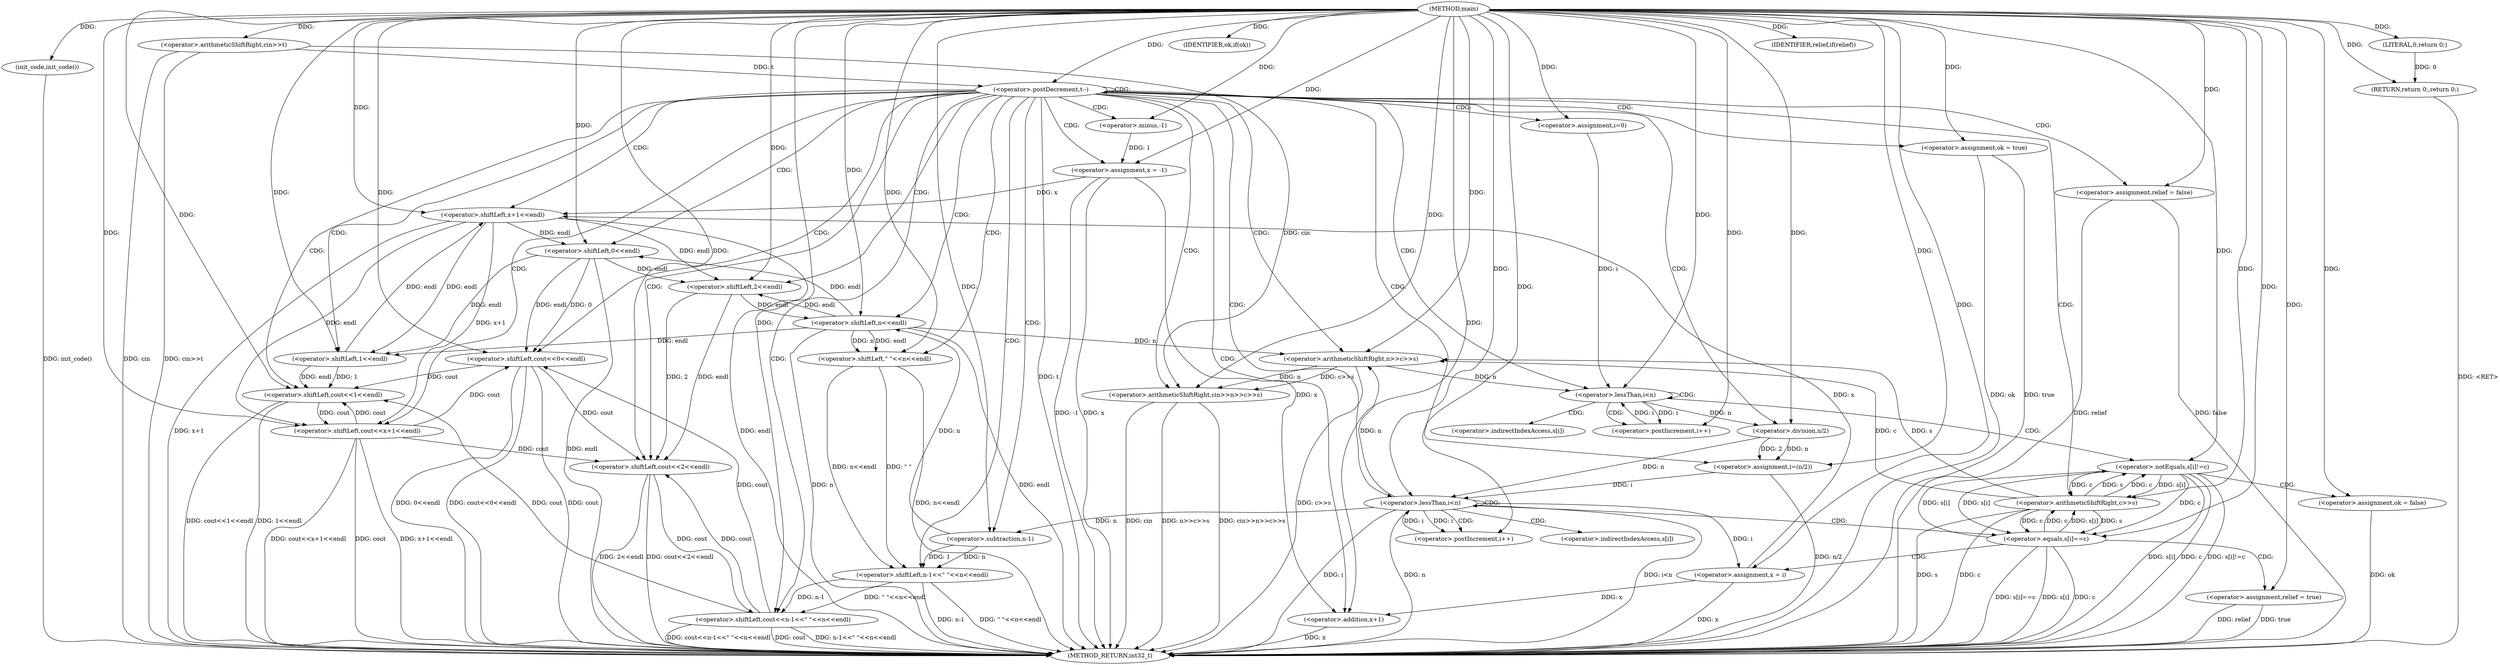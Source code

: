 digraph "main" {  
"1000282" [label = "(METHOD,main)" ]
"1000408" [label = "(METHOD_RETURN,int32_t)" ]
"1000284" [label = "(init_code,init_code())" ]
"1000286" [label = "(<operator>.arithmeticShiftRight,cin>>t)" ]
"1000406" [label = "(RETURN,return 0;,return 0;)" ]
"1000290" [label = "(<operator>.postDecrement,t--)" ]
"1000407" [label = "(LITERAL,0,return 0;)" ]
"1000296" [label = "(<operator>.arithmeticShiftRight,cin>>n>>c>>s)" ]
"1000304" [label = "(<operator>.assignment,ok = true)" ]
"1000329" [label = "(<operator>.assignment,relief = false)" ]
"1000333" [label = "(<operator>.assignment,x = -1)" ]
"1000309" [label = "(<operator>.assignment,i=0)" ]
"1000312" [label = "(<operator>.lessThan,i<n)" ]
"1000315" [label = "(<operator>.postIncrement,i++)" ]
"1000339" [label = "(<operator>.assignment,i=(n/2))" ]
"1000344" [label = "(<operator>.lessThan,i<n)" ]
"1000347" [label = "(<operator>.postIncrement,i++)" ]
"1000364" [label = "(IDENTIFIER,ok,if(ok))" ]
"1000298" [label = "(<operator>.arithmeticShiftRight,n>>c>>s)" ]
"1000335" [label = "(<operator>.minus,-1)" ]
"1000366" [label = "(<operator>.shiftLeft,cout<<0<<endl)" ]
"1000300" [label = "(<operator>.arithmeticShiftRight,c>>s)" ]
"1000319" [label = "(<operator>.notEquals,s[i]!=c)" ]
"1000341" [label = "(<operator>.division,n/2)" ]
"1000351" [label = "(<operator>.equals,s[i]==c)" ]
"1000325" [label = "(<operator>.assignment,ok = false)" ]
"1000357" [label = "(<operator>.assignment,relief = true)" ]
"1000360" [label = "(<operator>.assignment,x = i)" ]
"1000368" [label = "(<operator>.shiftLeft,0<<endl)" ]
"1000374" [label = "(IDENTIFIER,relief,if(relief))" ]
"1000376" [label = "(<operator>.shiftLeft,cout<<1<<endl)" ]
"1000381" [label = "(<operator>.shiftLeft,cout<<x+1<<endl)" ]
"1000390" [label = "(<operator>.shiftLeft,cout<<2<<endl)" ]
"1000395" [label = "(<operator>.shiftLeft,cout<<n-1<<\" \"<<n<<endl)" ]
"1000378" [label = "(<operator>.shiftLeft,1<<endl)" ]
"1000383" [label = "(<operator>.shiftLeft,x+1<<endl)" ]
"1000384" [label = "(<operator>.addition,x+1)" ]
"1000392" [label = "(<operator>.shiftLeft,2<<endl)" ]
"1000397" [label = "(<operator>.shiftLeft,n-1<<\" \"<<n<<endl)" ]
"1000398" [label = "(<operator>.subtraction,n-1)" ]
"1000401" [label = "(<operator>.shiftLeft,\" \"<<n<<endl)" ]
"1000403" [label = "(<operator>.shiftLeft,n<<endl)" ]
"1000320" [label = "(<operator>.indirectIndexAccess,s[i])" ]
"1000352" [label = "(<operator>.indirectIndexAccess,s[i])" ]
  "1000284" -> "1000408"  [ label = "DDG: init_code()"] 
  "1000286" -> "1000408"  [ label = "DDG: cin"] 
  "1000286" -> "1000408"  [ label = "DDG: cin>>t"] 
  "1000290" -> "1000408"  [ label = "DDG: t"] 
  "1000296" -> "1000408"  [ label = "DDG: cin"] 
  "1000300" -> "1000408"  [ label = "DDG: c"] 
  "1000300" -> "1000408"  [ label = "DDG: s"] 
  "1000298" -> "1000408"  [ label = "DDG: c>>s"] 
  "1000296" -> "1000408"  [ label = "DDG: n>>c>>s"] 
  "1000296" -> "1000408"  [ label = "DDG: cin>>n>>c>>s"] 
  "1000304" -> "1000408"  [ label = "DDG: ok"] 
  "1000304" -> "1000408"  [ label = "DDG: true"] 
  "1000329" -> "1000408"  [ label = "DDG: relief"] 
  "1000329" -> "1000408"  [ label = "DDG: false"] 
  "1000333" -> "1000408"  [ label = "DDG: x"] 
  "1000333" -> "1000408"  [ label = "DDG: -1"] 
  "1000339" -> "1000408"  [ label = "DDG: n/2"] 
  "1000344" -> "1000408"  [ label = "DDG: i"] 
  "1000344" -> "1000408"  [ label = "DDG: n"] 
  "1000344" -> "1000408"  [ label = "DDG: i<n"] 
  "1000390" -> "1000408"  [ label = "DDG: 2<<endl"] 
  "1000390" -> "1000408"  [ label = "DDG: cout<<2<<endl"] 
  "1000395" -> "1000408"  [ label = "DDG: cout"] 
  "1000397" -> "1000408"  [ label = "DDG: n-1"] 
  "1000403" -> "1000408"  [ label = "DDG: n"] 
  "1000403" -> "1000408"  [ label = "DDG: endl"] 
  "1000401" -> "1000408"  [ label = "DDG: n<<endl"] 
  "1000397" -> "1000408"  [ label = "DDG: \" \"<<n<<endl"] 
  "1000395" -> "1000408"  [ label = "DDG: n-1<<\" \"<<n<<endl"] 
  "1000395" -> "1000408"  [ label = "DDG: cout<<n-1<<\" \"<<n<<endl"] 
  "1000376" -> "1000408"  [ label = "DDG: 1<<endl"] 
  "1000376" -> "1000408"  [ label = "DDG: cout<<1<<endl"] 
  "1000381" -> "1000408"  [ label = "DDG: cout"] 
  "1000384" -> "1000408"  [ label = "DDG: x"] 
  "1000383" -> "1000408"  [ label = "DDG: x+1"] 
  "1000383" -> "1000408"  [ label = "DDG: endl"] 
  "1000381" -> "1000408"  [ label = "DDG: x+1<<endl"] 
  "1000381" -> "1000408"  [ label = "DDG: cout<<x+1<<endl"] 
  "1000366" -> "1000408"  [ label = "DDG: cout"] 
  "1000368" -> "1000408"  [ label = "DDG: endl"] 
  "1000366" -> "1000408"  [ label = "DDG: 0<<endl"] 
  "1000366" -> "1000408"  [ label = "DDG: cout<<0<<endl"] 
  "1000351" -> "1000408"  [ label = "DDG: s[i]"] 
  "1000351" -> "1000408"  [ label = "DDG: c"] 
  "1000351" -> "1000408"  [ label = "DDG: s[i]==c"] 
  "1000357" -> "1000408"  [ label = "DDG: relief"] 
  "1000357" -> "1000408"  [ label = "DDG: true"] 
  "1000360" -> "1000408"  [ label = "DDG: x"] 
  "1000319" -> "1000408"  [ label = "DDG: s[i]"] 
  "1000319" -> "1000408"  [ label = "DDG: c"] 
  "1000319" -> "1000408"  [ label = "DDG: s[i]!=c"] 
  "1000325" -> "1000408"  [ label = "DDG: ok"] 
  "1000406" -> "1000408"  [ label = "DDG: <RET>"] 
  "1000282" -> "1000284"  [ label = "DDG: "] 
  "1000407" -> "1000406"  [ label = "DDG: 0"] 
  "1000282" -> "1000406"  [ label = "DDG: "] 
  "1000282" -> "1000286"  [ label = "DDG: "] 
  "1000282" -> "1000407"  [ label = "DDG: "] 
  "1000286" -> "1000290"  [ label = "DDG: t"] 
  "1000282" -> "1000290"  [ label = "DDG: "] 
  "1000282" -> "1000304"  [ label = "DDG: "] 
  "1000282" -> "1000329"  [ label = "DDG: "] 
  "1000335" -> "1000333"  [ label = "DDG: 1"] 
  "1000286" -> "1000296"  [ label = "DDG: cin"] 
  "1000282" -> "1000296"  [ label = "DDG: "] 
  "1000298" -> "1000296"  [ label = "DDG: c>>s"] 
  "1000298" -> "1000296"  [ label = "DDG: n"] 
  "1000282" -> "1000309"  [ label = "DDG: "] 
  "1000282" -> "1000333"  [ label = "DDG: "] 
  "1000341" -> "1000339"  [ label = "DDG: n"] 
  "1000341" -> "1000339"  [ label = "DDG: 2"] 
  "1000282" -> "1000364"  [ label = "DDG: "] 
  "1000344" -> "1000298"  [ label = "DDG: n"] 
  "1000403" -> "1000298"  [ label = "DDG: n"] 
  "1000282" -> "1000298"  [ label = "DDG: "] 
  "1000300" -> "1000298"  [ label = "DDG: s"] 
  "1000300" -> "1000298"  [ label = "DDG: c"] 
  "1000309" -> "1000312"  [ label = "DDG: i"] 
  "1000315" -> "1000312"  [ label = "DDG: i"] 
  "1000282" -> "1000312"  [ label = "DDG: "] 
  "1000298" -> "1000312"  [ label = "DDG: n"] 
  "1000312" -> "1000315"  [ label = "DDG: i"] 
  "1000282" -> "1000315"  [ label = "DDG: "] 
  "1000282" -> "1000335"  [ label = "DDG: "] 
  "1000282" -> "1000339"  [ label = "DDG: "] 
  "1000339" -> "1000344"  [ label = "DDG: i"] 
  "1000347" -> "1000344"  [ label = "DDG: i"] 
  "1000282" -> "1000344"  [ label = "DDG: "] 
  "1000341" -> "1000344"  [ label = "DDG: n"] 
  "1000344" -> "1000347"  [ label = "DDG: i"] 
  "1000282" -> "1000347"  [ label = "DDG: "] 
  "1000351" -> "1000300"  [ label = "DDG: c"] 
  "1000319" -> "1000300"  [ label = "DDG: c"] 
  "1000282" -> "1000300"  [ label = "DDG: "] 
  "1000351" -> "1000300"  [ label = "DDG: s[i]"] 
  "1000319" -> "1000300"  [ label = "DDG: s[i]"] 
  "1000312" -> "1000341"  [ label = "DDG: n"] 
  "1000282" -> "1000341"  [ label = "DDG: "] 
  "1000395" -> "1000366"  [ label = "DDG: cout"] 
  "1000381" -> "1000366"  [ label = "DDG: cout"] 
  "1000282" -> "1000366"  [ label = "DDG: "] 
  "1000368" -> "1000366"  [ label = "DDG: endl"] 
  "1000368" -> "1000366"  [ label = "DDG: 0"] 
  "1000300" -> "1000319"  [ label = "DDG: s"] 
  "1000351" -> "1000319"  [ label = "DDG: s[i]"] 
  "1000300" -> "1000319"  [ label = "DDG: c"] 
  "1000282" -> "1000319"  [ label = "DDG: "] 
  "1000282" -> "1000325"  [ label = "DDG: "] 
  "1000300" -> "1000351"  [ label = "DDG: s"] 
  "1000319" -> "1000351"  [ label = "DDG: s[i]"] 
  "1000300" -> "1000351"  [ label = "DDG: c"] 
  "1000319" -> "1000351"  [ label = "DDG: c"] 
  "1000282" -> "1000351"  [ label = "DDG: "] 
  "1000282" -> "1000357"  [ label = "DDG: "] 
  "1000344" -> "1000360"  [ label = "DDG: i"] 
  "1000282" -> "1000360"  [ label = "DDG: "] 
  "1000282" -> "1000368"  [ label = "DDG: "] 
  "1000403" -> "1000368"  [ label = "DDG: endl"] 
  "1000383" -> "1000368"  [ label = "DDG: endl"] 
  "1000282" -> "1000374"  [ label = "DDG: "] 
  "1000395" -> "1000376"  [ label = "DDG: cout"] 
  "1000381" -> "1000376"  [ label = "DDG: cout"] 
  "1000366" -> "1000376"  [ label = "DDG: cout"] 
  "1000282" -> "1000376"  [ label = "DDG: "] 
  "1000378" -> "1000376"  [ label = "DDG: 1"] 
  "1000378" -> "1000376"  [ label = "DDG: endl"] 
  "1000376" -> "1000381"  [ label = "DDG: cout"] 
  "1000282" -> "1000381"  [ label = "DDG: "] 
  "1000383" -> "1000381"  [ label = "DDG: endl"] 
  "1000383" -> "1000381"  [ label = "DDG: x+1"] 
  "1000282" -> "1000378"  [ label = "DDG: "] 
  "1000403" -> "1000378"  [ label = "DDG: endl"] 
  "1000383" -> "1000378"  [ label = "DDG: endl"] 
  "1000368" -> "1000378"  [ label = "DDG: endl"] 
  "1000282" -> "1000383"  [ label = "DDG: "] 
  "1000333" -> "1000383"  [ label = "DDG: x"] 
  "1000360" -> "1000383"  [ label = "DDG: x"] 
  "1000378" -> "1000383"  [ label = "DDG: endl"] 
  "1000395" -> "1000390"  [ label = "DDG: cout"] 
  "1000381" -> "1000390"  [ label = "DDG: cout"] 
  "1000366" -> "1000390"  [ label = "DDG: cout"] 
  "1000282" -> "1000390"  [ label = "DDG: "] 
  "1000392" -> "1000390"  [ label = "DDG: endl"] 
  "1000392" -> "1000390"  [ label = "DDG: 2"] 
  "1000390" -> "1000395"  [ label = "DDG: cout"] 
  "1000282" -> "1000395"  [ label = "DDG: "] 
  "1000397" -> "1000395"  [ label = "DDG: \" \"<<n<<endl"] 
  "1000397" -> "1000395"  [ label = "DDG: n-1"] 
  "1000333" -> "1000384"  [ label = "DDG: x"] 
  "1000360" -> "1000384"  [ label = "DDG: x"] 
  "1000282" -> "1000384"  [ label = "DDG: "] 
  "1000282" -> "1000392"  [ label = "DDG: "] 
  "1000403" -> "1000392"  [ label = "DDG: endl"] 
  "1000383" -> "1000392"  [ label = "DDG: endl"] 
  "1000368" -> "1000392"  [ label = "DDG: endl"] 
  "1000398" -> "1000397"  [ label = "DDG: n"] 
  "1000398" -> "1000397"  [ label = "DDG: 1"] 
  "1000401" -> "1000397"  [ label = "DDG: n<<endl"] 
  "1000401" -> "1000397"  [ label = "DDG: \" \""] 
  "1000344" -> "1000398"  [ label = "DDG: n"] 
  "1000282" -> "1000398"  [ label = "DDG: "] 
  "1000282" -> "1000401"  [ label = "DDG: "] 
  "1000403" -> "1000401"  [ label = "DDG: n"] 
  "1000403" -> "1000401"  [ label = "DDG: endl"] 
  "1000398" -> "1000403"  [ label = "DDG: n"] 
  "1000282" -> "1000403"  [ label = "DDG: "] 
  "1000392" -> "1000403"  [ label = "DDG: endl"] 
  "1000290" -> "1000341"  [ label = "CDG: "] 
  "1000290" -> "1000333"  [ label = "CDG: "] 
  "1000290" -> "1000312"  [ label = "CDG: "] 
  "1000290" -> "1000344"  [ label = "CDG: "] 
  "1000290" -> "1000290"  [ label = "CDG: "] 
  "1000290" -> "1000298"  [ label = "CDG: "] 
  "1000290" -> "1000309"  [ label = "CDG: "] 
  "1000290" -> "1000335"  [ label = "CDG: "] 
  "1000290" -> "1000329"  [ label = "CDG: "] 
  "1000290" -> "1000296"  [ label = "CDG: "] 
  "1000290" -> "1000300"  [ label = "CDG: "] 
  "1000290" -> "1000304"  [ label = "CDG: "] 
  "1000290" -> "1000339"  [ label = "CDG: "] 
  "1000290" -> "1000368"  [ label = "CDG: "] 
  "1000290" -> "1000366"  [ label = "CDG: "] 
  "1000290" -> "1000397"  [ label = "CDG: "] 
  "1000290" -> "1000392"  [ label = "CDG: "] 
  "1000290" -> "1000401"  [ label = "CDG: "] 
  "1000290" -> "1000384"  [ label = "CDG: "] 
  "1000290" -> "1000403"  [ label = "CDG: "] 
  "1000290" -> "1000383"  [ label = "CDG: "] 
  "1000290" -> "1000398"  [ label = "CDG: "] 
  "1000290" -> "1000376"  [ label = "CDG: "] 
  "1000290" -> "1000390"  [ label = "CDG: "] 
  "1000290" -> "1000378"  [ label = "CDG: "] 
  "1000290" -> "1000395"  [ label = "CDG: "] 
  "1000290" -> "1000381"  [ label = "CDG: "] 
  "1000312" -> "1000315"  [ label = "CDG: "] 
  "1000312" -> "1000312"  [ label = "CDG: "] 
  "1000312" -> "1000319"  [ label = "CDG: "] 
  "1000312" -> "1000320"  [ label = "CDG: "] 
  "1000344" -> "1000344"  [ label = "CDG: "] 
  "1000344" -> "1000351"  [ label = "CDG: "] 
  "1000344" -> "1000347"  [ label = "CDG: "] 
  "1000344" -> "1000352"  [ label = "CDG: "] 
  "1000319" -> "1000325"  [ label = "CDG: "] 
  "1000351" -> "1000360"  [ label = "CDG: "] 
  "1000351" -> "1000357"  [ label = "CDG: "] 
}
